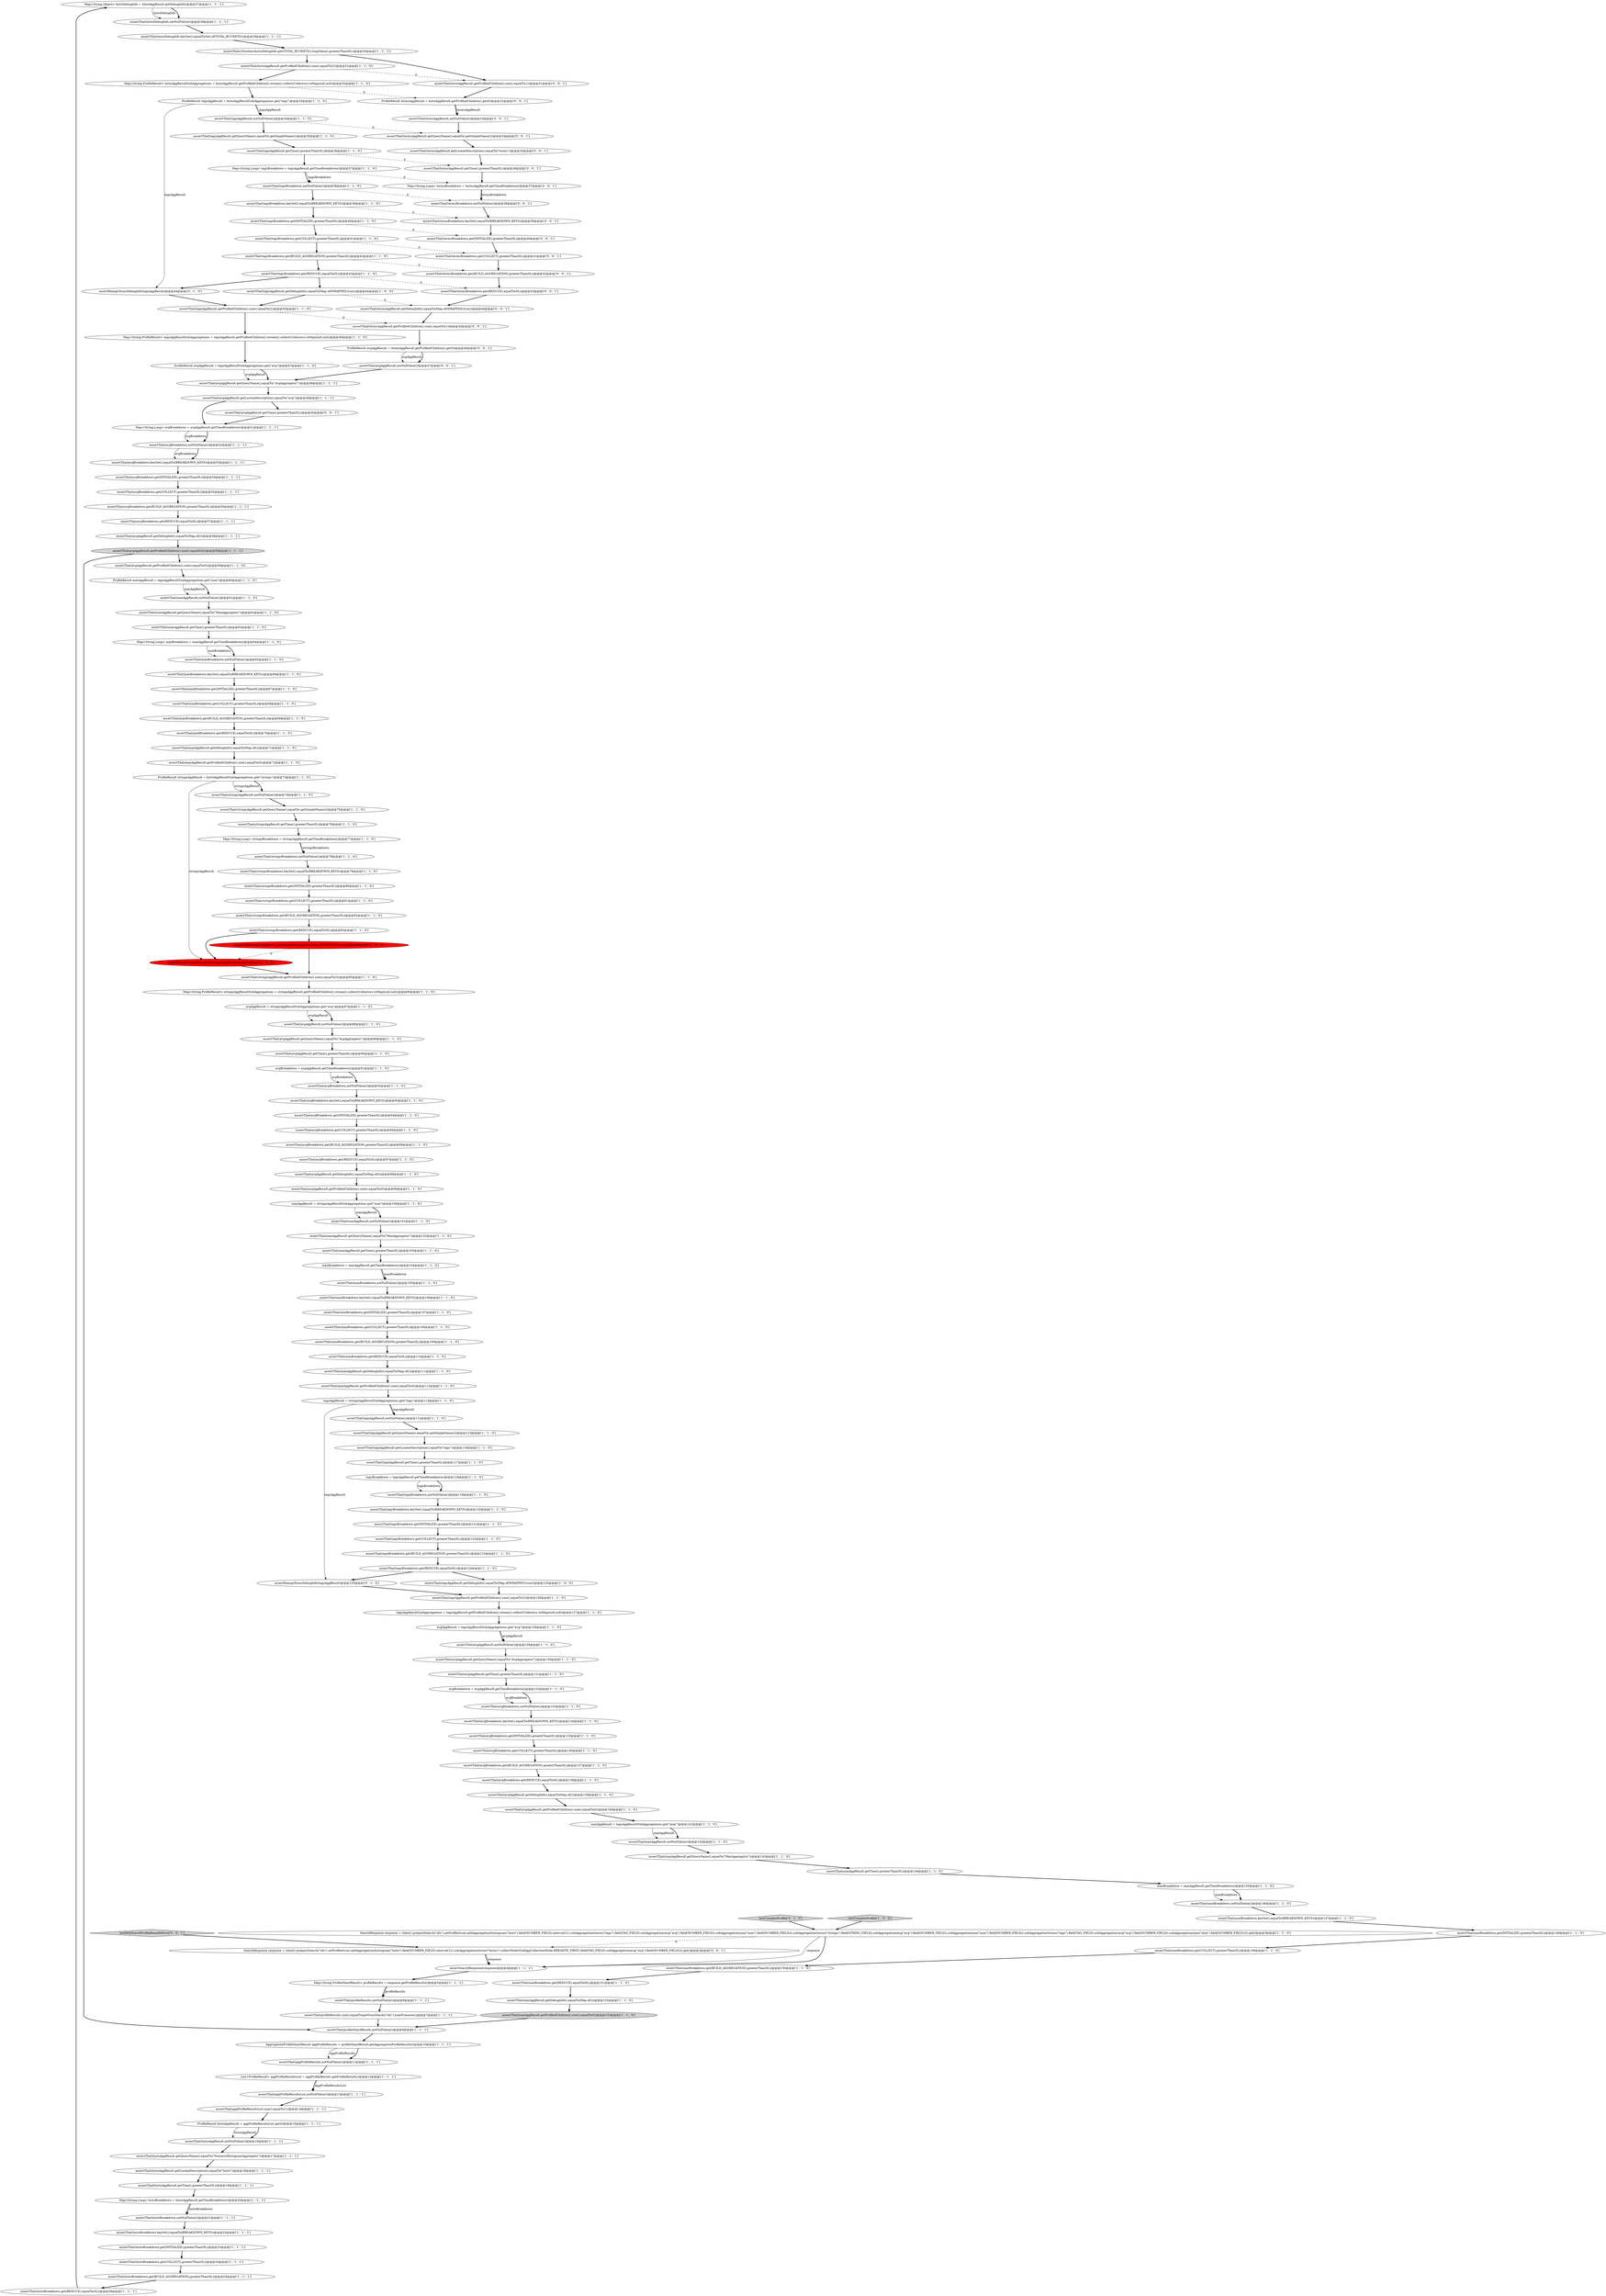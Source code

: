 digraph {
126 [style = filled, label = "Map<String,Object> histoDebugInfo = histoAggResult.getDebugInfo()@@@27@@@['1', '1', '1']", fillcolor = white, shape = ellipse image = "AAA0AAABBB1BBB"];
2 [style = filled, label = "assertThat(histoDebugInfo,notNullValue())@@@28@@@['1', '1', '1']", fillcolor = white, shape = ellipse image = "AAA0AAABBB1BBB"];
68 [style = filled, label = "assertThat(tagsBreakdown.get(BUILD_AGGREGATION),greaterThan(0L))@@@42@@@['1', '1', '0']", fillcolor = white, shape = ellipse image = "AAA0AAABBB1BBB"];
108 [style = filled, label = "assertThat(avgBreakdown,notNullValue())@@@92@@@['1', '1', '0']", fillcolor = white, shape = ellipse image = "AAA0AAABBB1BBB"];
70 [style = filled, label = "assertThat(avgBreakdown.get(BUILD_AGGREGATION),greaterThan(0L))@@@56@@@['1', '1', '1']", fillcolor = white, shape = ellipse image = "AAA0AAABBB1BBB"];
155 [style = filled, label = "assertThat(termsAggResult.getTime(),greaterThan(0L))@@@36@@@['0', '0', '1']", fillcolor = white, shape = ellipse image = "AAA0AAABBB3BBB"];
165 [style = filled, label = "ProfileResult termsAggResult = histoAggResult.getProfiledChildren().get(0)@@@32@@@['0', '0', '1']", fillcolor = white, shape = ellipse image = "AAA0AAABBB3BBB"];
123 [style = filled, label = "assertThat(stringsBreakdown.get(REDUCE),equalTo(0L))@@@83@@@['1', '1', '0']", fillcolor = white, shape = ellipse image = "AAA0AAABBB1BBB"];
8 [style = filled, label = "maxAggResult = stringsAggResultSubAggregations.get(\"max\")@@@100@@@['1', '1', '0']", fillcolor = white, shape = ellipse image = "AAA0AAABBB1BBB"];
45 [style = filled, label = "assertThat(histoAggResult,notNullValue())@@@16@@@['1', '1', '1']", fillcolor = white, shape = ellipse image = "AAA0AAABBB1BBB"];
80 [style = filled, label = "assertThat(avgBreakdown.keySet(),equalTo(BREAKDOWN_KEYS))@@@93@@@['1', '1', '0']", fillcolor = white, shape = ellipse image = "AAA0AAABBB1BBB"];
169 [style = filled, label = "assertThat(termsAggResult.getProfiledChildren().size(),equalTo(1))@@@45@@@['0', '0', '1']", fillcolor = white, shape = ellipse image = "AAA0AAABBB3BBB"];
73 [style = filled, label = "assertThat(histoAggResult.getQueryName(),equalTo(\"NumericHistogramAggregator\"))@@@17@@@['1', '1', '1']", fillcolor = white, shape = ellipse image = "AAA0AAABBB1BBB"];
93 [style = filled, label = "assertThat(aggProfileResultsList,notNullValue())@@@13@@@['1', '1', '1']", fillcolor = white, shape = ellipse image = "AAA0AAABBB1BBB"];
132 [style = filled, label = "assertThat(maxBreakdown.get(COLLECT),greaterThan(0L))@@@68@@@['1', '1', '0']", fillcolor = white, shape = ellipse image = "AAA0AAABBB1BBB"];
38 [style = filled, label = "Map<String,ProfileShardResult> profileResults = response.getProfileResults()@@@5@@@['1', '1', '1']", fillcolor = white, shape = ellipse image = "AAA0AAABBB1BBB"];
129 [style = filled, label = "SearchResponse response = client().prepareSearch(\"idx\").setProfile(true).addAggregation(histogram(\"histo\").field(NUMBER_FIELD).interval(1L).subAggregation(terms(\"tags\").field(TAG_FIELD).subAggregation(avg(\"avg\").field(NUMBER_FIELD)).subAggregation(max(\"max\").field(NUMBER_FIELD))).subAggregation(terms(\"strings\").field(STRING_FIELD).subAggregation(avg(\"avg\").field(NUMBER_FIELD)).subAggregation(max(\"max\").field(NUMBER_FIELD)).subAggregation(terms(\"tags\").field(TAG_FIELD).subAggregation(avg(\"avg\").field(NUMBER_FIELD)).subAggregation(max(\"max\").field(NUMBER_FIELD))))).get()@@@3@@@['1', '1', '0']", fillcolor = white, shape = ellipse image = "AAA0AAABBB1BBB"];
15 [style = filled, label = "assertThat(tagsBreakdown.get(INITIALIZE),greaterThan(0L))@@@121@@@['1', '1', '0']", fillcolor = white, shape = ellipse image = "AAA0AAABBB1BBB"];
76 [style = filled, label = "assertThat(avgBreakdown,notNullValue())@@@52@@@['1', '1', '1']", fillcolor = white, shape = ellipse image = "AAA0AAABBB1BBB"];
148 [style = filled, label = "assertThat(avgAggResult.getDebugInfo(),equalTo(Map.of()))@@@58@@@['1', '1', '1']", fillcolor = white, shape = ellipse image = "AAA0AAABBB1BBB"];
49 [style = filled, label = "assertThat(tagsAggResult.getQueryName(),equalTo(.getSimpleName()))@@@115@@@['1', '1', '0']", fillcolor = white, shape = ellipse image = "AAA0AAABBB1BBB"];
161 [style = filled, label = "assertThat(termsBreakdown.keySet(),equalTo(BREAKDOWN_KEYS))@@@39@@@['0', '0', '1']", fillcolor = white, shape = ellipse image = "AAA0AAABBB3BBB"];
88 [style = filled, label = "assertThat(tagsAggResult.getTime(),greaterThan(0L))@@@36@@@['1', '1', '0']", fillcolor = white, shape = ellipse image = "AAA0AAABBB1BBB"];
72 [style = filled, label = "assertThat(profileShardResult,notNullValue())@@@9@@@['1', '1', '1']", fillcolor = white, shape = ellipse image = "AAA0AAABBB1BBB"];
97 [style = filled, label = "avgBreakdown = avgAggResult.getTimeBreakdown()@@@91@@@['1', '1', '0']", fillcolor = white, shape = ellipse image = "AAA0AAABBB1BBB"];
55 [style = filled, label = "assertThat(maxBreakdown.keySet(),equalTo(BREAKDOWN_KEYS))@@@66@@@['1', '1', '0']", fillcolor = white, shape = ellipse image = "AAA0AAABBB1BBB"];
81 [style = filled, label = "assertThat(avgAggResult.getQueryName(),equalTo(\"AvgAggregator\"))@@@130@@@['1', '1', '0']", fillcolor = white, shape = ellipse image = "AAA0AAABBB1BBB"];
98 [style = filled, label = "maxBreakdown = maxAggResult.getTimeBreakdown()@@@104@@@['1', '1', '0']", fillcolor = white, shape = ellipse image = "AAA0AAABBB1BBB"];
9 [style = filled, label = "assertThat(maxAggResult.getDebugInfo(),equalTo(Map.of()))@@@152@@@['1', '1', '0']", fillcolor = white, shape = ellipse image = "AAA0AAABBB1BBB"];
109 [style = filled, label = "assertThat(tagsBreakdown.get(REDUCE),equalTo(0L))@@@124@@@['1', '1', '0']", fillcolor = white, shape = ellipse image = "AAA0AAABBB1BBB"];
21 [style = filled, label = "assertThat(avgAggResult.getTime(),greaterThan(0L))@@@131@@@['1', '1', '0']", fillcolor = white, shape = ellipse image = "AAA0AAABBB1BBB"];
131 [style = filled, label = "assertThat(tagsBreakdown,notNullValue())@@@119@@@['1', '1', '0']", fillcolor = white, shape = ellipse image = "AAA0AAABBB1BBB"];
134 [style = filled, label = "tagsAggResultSubAggregations = tagsAggResult.getProfiledChildren().stream().collect(Collectors.toMap(null,null))@@@127@@@['1', '1', '0']", fillcolor = white, shape = ellipse image = "AAA0AAABBB1BBB"];
52 [style = filled, label = "assertThat(maxAggResult.getTime(),greaterThan(0L))@@@63@@@['1', '1', '0']", fillcolor = white, shape = ellipse image = "AAA0AAABBB1BBB"];
135 [style = filled, label = "assertThat(avgAggResult.getDebugInfo(),equalTo(Map.of()))@@@139@@@['1', '1', '0']", fillcolor = white, shape = ellipse image = "AAA0AAABBB1BBB"];
20 [style = filled, label = "Map<String,ProfileResult> stringsAggResultSubAggregations = stringsAggResult.getProfiledChildren().stream().collect(Collectors.toMap(null,null))@@@86@@@['1', '1', '0']", fillcolor = white, shape = ellipse image = "AAA0AAABBB1BBB"];
4 [style = filled, label = "assertThat(histoAggResult.getProfiledChildren().size(),equalTo(2))@@@31@@@['1', '1', '0']", fillcolor = white, shape = ellipse image = "AAA0AAABBB1BBB"];
113 [style = filled, label = "assertThat(avgBreakdown.get(INITIALIZE),greaterThan(0L))@@@135@@@['1', '1', '0']", fillcolor = white, shape = ellipse image = "AAA0AAABBB1BBB"];
63 [style = filled, label = "assertThat(histoDebugInfo.keySet(),equalTo(Set.of(TOTAL_BUCKETS)))@@@29@@@['1', '1', '1']", fillcolor = white, shape = ellipse image = "AAA0AAABBB1BBB"];
103 [style = filled, label = "assertThat(tagsAggResult,notNullValue())@@@34@@@['1', '1', '0']", fillcolor = white, shape = ellipse image = "AAA0AAABBB1BBB"];
111 [style = filled, label = "assertThat(histoBreakdown.get(REDUCE),equalTo(0L))@@@26@@@['1', '1', '1']", fillcolor = white, shape = ellipse image = "AAA0AAABBB1BBB"];
10 [style = filled, label = "assertThat(histoAggResult.getLuceneDescription(),equalTo(\"histo\"))@@@18@@@['1', '1', '1']", fillcolor = white, shape = ellipse image = "AAA0AAABBB1BBB"];
86 [style = filled, label = "assertThat(maxBreakdown.get(INITIALIZE),greaterThan(0L))@@@67@@@['1', '1', '0']", fillcolor = white, shape = ellipse image = "AAA0AAABBB1BBB"];
164 [style = filled, label = "assertThat(termsAggResult.getQueryName(),equalTo(.getSimpleName()))@@@34@@@['0', '0', '1']", fillcolor = white, shape = ellipse image = "AAA0AAABBB3BBB"];
24 [style = filled, label = "avgBreakdown = avgAggResult.getTimeBreakdown()@@@132@@@['1', '1', '0']", fillcolor = white, shape = ellipse image = "AAA0AAABBB1BBB"];
44 [style = filled, label = "assertThat(tagsAggResult.getQueryName(),equalTo(.getSimpleName()))@@@35@@@['1', '1', '0']", fillcolor = white, shape = ellipse image = "AAA0AAABBB1BBB"];
125 [style = filled, label = "Map<String,Long> avgBreakdown = avgAggResult.getTimeBreakdown()@@@51@@@['1', '1', '1']", fillcolor = white, shape = ellipse image = "AAA0AAABBB1BBB"];
36 [style = filled, label = "assertThat(profileResults,notNullValue())@@@6@@@['1', '1', '1']", fillcolor = white, shape = ellipse image = "AAA0AAABBB1BBB"];
41 [style = filled, label = "assertThat(maxAggResult,notNullValue())@@@101@@@['1', '1', '0']", fillcolor = white, shape = ellipse image = "AAA0AAABBB1BBB"];
130 [style = filled, label = "tagsAggResult = stringsAggResultSubAggregations.get(\"tags\")@@@113@@@['1', '1', '0']", fillcolor = white, shape = ellipse image = "AAA0AAABBB1BBB"];
34 [style = filled, label = "assertThat(avgBreakdown.get(COLLECT),greaterThan(0L))@@@136@@@['1', '1', '0']", fillcolor = white, shape = ellipse image = "AAA0AAABBB1BBB"];
17 [style = filled, label = "assertThat(maxBreakdown,notNullValue())@@@65@@@['1', '1', '0']", fillcolor = white, shape = ellipse image = "AAA0AAABBB1BBB"];
28 [style = filled, label = "assertThat(tagsBreakdown.keySet(),equalTo(BREAKDOWN_KEYS))@@@120@@@['1', '1', '0']", fillcolor = white, shape = ellipse image = "AAA0AAABBB1BBB"];
0 [style = filled, label = "assertThat(histoBreakdown.keySet(),equalTo(BREAKDOWN_KEYS))@@@22@@@['1', '1', '1']", fillcolor = white, shape = ellipse image = "AAA0AAABBB1BBB"];
30 [style = filled, label = "assertThat(avgBreakdown,notNullValue())@@@133@@@['1', '1', '0']", fillcolor = white, shape = ellipse image = "AAA0AAABBB1BBB"];
50 [style = filled, label = "assertThat(avgAggResult,notNullValue())@@@129@@@['1', '1', '0']", fillcolor = white, shape = ellipse image = "AAA0AAABBB1BBB"];
170 [style = filled, label = "Map<String,Long> termsBreakdown = termsAggResult.getTimeBreakdown()@@@37@@@['0', '0', '1']", fillcolor = white, shape = ellipse image = "AAA0AAABBB3BBB"];
94 [style = filled, label = "Map<String,Long> tagsBreakdown = tagsAggResult.getTimeBreakdown()@@@37@@@['1', '1', '0']", fillcolor = white, shape = ellipse image = "AAA0AAABBB1BBB"];
101 [style = filled, label = "ProfileResult histoAggResult = aggProfileResultsList.get(0)@@@15@@@['1', '1', '1']", fillcolor = white, shape = ellipse image = "AAA0AAABBB1BBB"];
3 [style = filled, label = "assertThat(avgBreakdown.get(INITIALIZE),greaterThan(0L))@@@54@@@['1', '1', '1']", fillcolor = white, shape = ellipse image = "AAA0AAABBB1BBB"];
140 [style = filled, label = "assertThat(avgBreakdown.get(REDUCE),equalTo(0L))@@@138@@@['1', '1', '0']", fillcolor = white, shape = ellipse image = "AAA0AAABBB1BBB"];
145 [style = filled, label = "assertThat(maxAggResult.getQueryName(),equalTo(\"MaxAggregator\"))@@@143@@@['1', '1', '0']", fillcolor = white, shape = ellipse image = "AAA0AAABBB1BBB"];
118 [style = filled, label = "assertThat(maxAggResult.getProfiledChildren().size(),equalTo(0))@@@72@@@['1', '1', '0']", fillcolor = white, shape = ellipse image = "AAA0AAABBB1BBB"];
84 [style = filled, label = "assertThat(avgBreakdown.get(COLLECT),greaterThan(0L))@@@95@@@['1', '1', '0']", fillcolor = white, shape = ellipse image = "AAA0AAABBB1BBB"];
60 [style = filled, label = "assertThat(maxBreakdown.get(INITIALIZE),greaterThan(0L))@@@107@@@['1', '1', '0']", fillcolor = white, shape = ellipse image = "AAA0AAABBB1BBB"];
143 [style = filled, label = "tagsBreakdown = tagsAggResult.getTimeBreakdown()@@@118@@@['1', '1', '0']", fillcolor = white, shape = ellipse image = "AAA0AAABBB1BBB"];
139 [style = filled, label = "assertThat(tagsBreakdown.get(COLLECT),greaterThan(0L))@@@122@@@['1', '1', '0']", fillcolor = white, shape = ellipse image = "AAA0AAABBB1BBB"];
35 [style = filled, label = "assertThat(maxAggResult.getTime(),greaterThan(0L))@@@103@@@['1', '1', '0']", fillcolor = white, shape = ellipse image = "AAA0AAABBB1BBB"];
124 [style = filled, label = "maxBreakdown = maxAggResult.getTimeBreakdown()@@@145@@@['1', '1', '0']", fillcolor = white, shape = ellipse image = "AAA0AAABBB1BBB"];
48 [style = filled, label = "assertThat(maxBreakdown.get(BUILD_AGGREGATION),greaterThan(0L))@@@69@@@['1', '1', '0']", fillcolor = white, shape = ellipse image = "AAA0AAABBB1BBB"];
66 [style = filled, label = "assertThat(tagsAggResult.getLuceneDescription(),equalTo(\"tags\"))@@@116@@@['1', '1', '0']", fillcolor = white, shape = ellipse image = "AAA0AAABBB1BBB"];
90 [style = filled, label = "assertThat(tagsAggResult.getProfiledChildren().size(),equalTo(2))@@@126@@@['1', '1', '0']", fillcolor = white, shape = ellipse image = "AAA0AAABBB1BBB"];
65 [style = filled, label = "assertThat(maxBreakdown.keySet(),equalTo(BREAKDOWN_KEYS))@@@106@@@['1', '1', '0']", fillcolor = white, shape = ellipse image = "AAA0AAABBB1BBB"];
116 [style = filled, label = "assertThat(avgAggResult.getTime(),greaterThan(0L))@@@90@@@['1', '1', '0']", fillcolor = white, shape = ellipse image = "AAA0AAABBB1BBB"];
158 [style = filled, label = "assertThat(termsBreakdown.get(BUILD_AGGREGATION),greaterThan(0L))@@@42@@@['0', '0', '1']", fillcolor = white, shape = ellipse image = "AAA0AAABBB3BBB"];
83 [style = filled, label = "AggregationProfileShardResult aggProfileResults = profileShardResult.getAggregationProfileResults()@@@10@@@['1', '1', '1']", fillcolor = white, shape = ellipse image = "AAA0AAABBB1BBB"];
154 [style = filled, label = "assertRemapTermsDebugInfo(tagsAggResult)@@@44@@@['0', '1', '0']", fillcolor = white, shape = ellipse image = "AAA0AAABBB2BBB"];
171 [style = filled, label = "assertThat(histoAggResult.getProfiledChildren().size(),equalTo(1))@@@31@@@['0', '0', '1']", fillcolor = white, shape = ellipse image = "AAA0AAABBB3BBB"];
141 [style = filled, label = "assertThat(histoBreakdown,notNullValue())@@@21@@@['1', '1', '1']", fillcolor = white, shape = ellipse image = "AAA0AAABBB1BBB"];
19 [style = filled, label = "assertThat(avgAggResult.getQueryName(),equalTo(\"AvgAggregator\"))@@@89@@@['1', '1', '0']", fillcolor = white, shape = ellipse image = "AAA0AAABBB1BBB"];
159 [style = filled, label = "assertThat(avgAggResult,notNullValue())@@@47@@@['0', '0', '1']", fillcolor = white, shape = ellipse image = "AAA0AAABBB3BBB"];
26 [style = filled, label = "assertThat(maxAggResult,notNullValue())@@@61@@@['1', '1', '0']", fillcolor = white, shape = ellipse image = "AAA0AAABBB1BBB"];
127 [style = filled, label = "assertThat(avgBreakdown.get(BUILD_AGGREGATION),greaterThan(0L))@@@96@@@['1', '1', '0']", fillcolor = white, shape = ellipse image = "AAA0AAABBB1BBB"];
75 [style = filled, label = "assertThat(avgAggResult.getLuceneDescription(),equalTo(\"avg\"))@@@49@@@['1', '1', '1']", fillcolor = white, shape = ellipse image = "AAA0AAABBB1BBB"];
144 [style = filled, label = "Map<String,Long> maxBreakdown = maxAggResult.getTimeBreakdown()@@@64@@@['1', '1', '0']", fillcolor = white, shape = ellipse image = "AAA0AAABBB1BBB"];
100 [style = filled, label = "assertThat(avgAggResult.getProfiledChildren().size(),equalTo(0))@@@59@@@['1', '1', '0']", fillcolor = white, shape = ellipse image = "AAA0AAABBB1BBB"];
163 [style = filled, label = "assertThat(termsBreakdown.get(REDUCE),equalTo(0L))@@@43@@@['0', '0', '1']", fillcolor = white, shape = ellipse image = "AAA0AAABBB3BBB"];
42 [style = filled, label = "assertThat(tagsBreakdown.get(BUILD_AGGREGATION),greaterThan(0L))@@@123@@@['1', '1', '0']", fillcolor = white, shape = ellipse image = "AAA0AAABBB1BBB"];
54 [style = filled, label = "assertThat(maxAggResult.getTime(),greaterThan(0L))@@@144@@@['1', '1', '0']", fillcolor = white, shape = ellipse image = "AAA0AAABBB1BBB"];
82 [style = filled, label = "avgAggResult = tagsAggResultSubAggregations.get(\"avg\")@@@128@@@['1', '1', '0']", fillcolor = white, shape = ellipse image = "AAA0AAABBB1BBB"];
92 [style = filled, label = "assertThat(stringsAggResult,notNullValue())@@@74@@@['1', '1', '0']", fillcolor = white, shape = ellipse image = "AAA0AAABBB1BBB"];
27 [style = filled, label = "assertThat(stringsAggResult.getQueryName(),equalTo(.getSimpleName()))@@@75@@@['1', '1', '0']", fillcolor = white, shape = ellipse image = "AAA0AAABBB1BBB"];
151 [style = filled, label = "assertRemapTermsDebugInfo(stringsAggResult)@@@84@@@['0', '1', '0']", fillcolor = red, shape = ellipse image = "AAA1AAABBB2BBB"];
149 [style = filled, label = "assertThat(stringsAggResult.getDebugInfo(),equalTo(Map.of(WRAPPED,true)))@@@84@@@['1', '0', '0']", fillcolor = red, shape = ellipse image = "AAA1AAABBB1BBB"];
137 [style = filled, label = "assertThat(tagsAggResult,notNullValue())@@@114@@@['1', '1', '0']", fillcolor = white, shape = ellipse image = "AAA0AAABBB1BBB"];
13 [style = filled, label = "assertThat(maxAggResult.getDebugInfo(),equalTo(Map.of()))@@@71@@@['1', '1', '0']", fillcolor = white, shape = ellipse image = "AAA0AAABBB1BBB"];
33 [style = filled, label = "assertThat(stringsAggResult.getTime(),greaterThan(0L))@@@76@@@['1', '1', '0']", fillcolor = white, shape = ellipse image = "AAA0AAABBB1BBB"];
57 [style = filled, label = "assertThat(avgBreakdown.get(REDUCE),equalTo(0L))@@@57@@@['1', '1', '1']", fillcolor = white, shape = ellipse image = "AAA0AAABBB1BBB"];
29 [style = filled, label = "Map<String,Long> stringsBreakdown = stringsAggResult.getTimeBreakdown()@@@77@@@['1', '1', '0']", fillcolor = white, shape = ellipse image = "AAA0AAABBB1BBB"];
46 [style = filled, label = "List<ProfileResult> aggProfileResultsList = aggProfileResults.getProfileResults()@@@12@@@['1', '1', '1']", fillcolor = white, shape = ellipse image = "AAA0AAABBB1BBB"];
167 [style = filled, label = "testMultiLevelProfileBreadthFirst['0', '0', '1']", fillcolor = lightgray, shape = diamond image = "AAA0AAABBB3BBB"];
147 [style = filled, label = "assertThat(avgBreakdown.keySet(),equalTo(BREAKDOWN_KEYS))@@@134@@@['1', '1', '0']", fillcolor = white, shape = ellipse image = "AAA0AAABBB1BBB"];
85 [style = filled, label = "assertThat(histoBreakdown.get(BUILD_AGGREGATION),greaterThan(0L))@@@25@@@['1', '1', '1']", fillcolor = white, shape = ellipse image = "AAA0AAABBB1BBB"];
37 [style = filled, label = "assertThat(maxAggResult,notNullValue())@@@142@@@['1', '1', '0']", fillcolor = white, shape = ellipse image = "AAA0AAABBB1BBB"];
106 [style = filled, label = "ProfileResult tagsAggResult = histoAggResultSubAggregations.get(\"tags\")@@@33@@@['1', '1', '0']", fillcolor = white, shape = ellipse image = "AAA0AAABBB1BBB"];
128 [style = filled, label = "assertThat(maxAggResult.getDebugInfo(),equalTo(Map.of()))@@@111@@@['1', '1', '0']", fillcolor = white, shape = ellipse image = "AAA0AAABBB1BBB"];
156 [style = filled, label = "assertThat(termsBreakdown.get(INITIALIZE),greaterThan(0L))@@@40@@@['0', '0', '1']", fillcolor = white, shape = ellipse image = "AAA0AAABBB3BBB"];
1 [style = filled, label = "assertThat(avgAggResult.getProfiledChildren().size(),equalTo(0))@@@140@@@['1', '1', '0']", fillcolor = white, shape = ellipse image = "AAA0AAABBB1BBB"];
18 [style = filled, label = "assertThat(tagsBreakdown.get(COLLECT),greaterThan(0L))@@@41@@@['1', '1', '0']", fillcolor = white, shape = ellipse image = "AAA0AAABBB1BBB"];
43 [style = filled, label = "assertThat(avgBreakdown.get(REDUCE),equalTo(0L))@@@97@@@['1', '1', '0']", fillcolor = white, shape = ellipse image = "AAA0AAABBB1BBB"];
153 [style = filled, label = "testComplexProfile['0', '1', '0']", fillcolor = lightgray, shape = diamond image = "AAA0AAABBB2BBB"];
62 [style = filled, label = "assertThat(maxBreakdown,notNullValue())@@@105@@@['1', '1', '0']", fillcolor = white, shape = ellipse image = "AAA0AAABBB1BBB"];
146 [style = filled, label = "assertThat(stringsBreakdown.keySet(),equalTo(BREAKDOWN_KEYS))@@@79@@@['1', '1', '0']", fillcolor = white, shape = ellipse image = "AAA0AAABBB1BBB"];
77 [style = filled, label = "assertThat(stringsBreakdown.get(COLLECT),greaterThan(0L))@@@81@@@['1', '1', '0']", fillcolor = white, shape = ellipse image = "AAA0AAABBB1BBB"];
67 [style = filled, label = "assertThat(avgAggResult.getProfiledChildren().size(),equalTo(0))@@@59@@@['1', '1', '1']", fillcolor = lightgray, shape = ellipse image = "AAA0AAABBB1BBB"];
112 [style = filled, label = "assertThat(maxBreakdown.get(REDUCE),equalTo(0L))@@@70@@@['1', '1', '0']", fillcolor = white, shape = ellipse image = "AAA0AAABBB1BBB"];
160 [style = filled, label = "assertThat(termsBreakdown,notNullValue())@@@38@@@['0', '0', '1']", fillcolor = white, shape = ellipse image = "AAA0AAABBB3BBB"];
51 [style = filled, label = "ProfileResult avgAggResult = tagsAggResultSubAggregations.get(\"avg\")@@@47@@@['1', '1', '0']", fillcolor = white, shape = ellipse image = "AAA0AAABBB1BBB"];
53 [style = filled, label = "assertThat(maxBreakdown.get(COLLECT),greaterThan(0L))@@@108@@@['1', '1', '0']", fillcolor = white, shape = ellipse image = "AAA0AAABBB1BBB"];
107 [style = filled, label = "Map<String,ProfileResult> histoAggResultSubAggregations = histoAggResult.getProfiledChildren().stream().collect(Collectors.toMap(null,null))@@@32@@@['1', '1', '0']", fillcolor = white, shape = ellipse image = "AAA0AAABBB1BBB"];
32 [style = filled, label = "assertThat(maxAggResult.getProfiledChildren().size(),equalTo(0))@@@112@@@['1', '1', '0']", fillcolor = white, shape = ellipse image = "AAA0AAABBB1BBB"];
61 [style = filled, label = "testComplexProfile['1', '0', '0']", fillcolor = lightgray, shape = diamond image = "AAA0AAABBB1BBB"];
119 [style = filled, label = "assertThat(maxBreakdown,notNullValue())@@@146@@@['1', '1', '0']", fillcolor = white, shape = ellipse image = "AAA0AAABBB1BBB"];
157 [style = filled, label = "assertThat(termsBreakdown.get(COLLECT),greaterThan(0L))@@@41@@@['0', '0', '1']", fillcolor = white, shape = ellipse image = "AAA0AAABBB3BBB"];
64 [style = filled, label = "assertThat(tagsBreakdown.get(INITIALIZE),greaterThan(0L))@@@40@@@['1', '1', '0']", fillcolor = white, shape = ellipse image = "AAA0AAABBB1BBB"];
133 [style = filled, label = "assertThat(maxBreakdown.get(BUILD_AGGREGATION),greaterThan(0L))@@@150@@@['1', '1', '0']", fillcolor = white, shape = ellipse image = "AAA0AAABBB1BBB"];
172 [style = filled, label = "assertThat(avgAggResult.getTime(),greaterThan(0L))@@@50@@@['0', '0', '1']", fillcolor = white, shape = ellipse image = "AAA0AAABBB3BBB"];
7 [style = filled, label = "assertThat(avgBreakdown.get(INITIALIZE),greaterThan(0L))@@@94@@@['1', '1', '0']", fillcolor = white, shape = ellipse image = "AAA0AAABBB1BBB"];
102 [style = filled, label = "Map<String,ProfileResult> tagsAggResultSubAggregations = tagsAggResult.getProfiledChildren().stream().collect(Collectors.toMap(null,null))@@@46@@@['1', '1', '0']", fillcolor = white, shape = ellipse image = "AAA0AAABBB1BBB"];
120 [style = filled, label = "assertThat(((Number)histoDebugInfo.get(TOTAL_BUCKETS)).longValue(),greaterThan(0L))@@@30@@@['1', '1', '1']", fillcolor = white, shape = ellipse image = "AAA0AAABBB1BBB"];
174 [style = filled, label = "ProfileResult avgAggResult = termsAggResult.getProfiledChildren().get(0)@@@46@@@['0', '0', '1']", fillcolor = white, shape = ellipse image = "AAA0AAABBB3BBB"];
31 [style = filled, label = "assertThat(tagsBreakdown.keySet(),equalTo(BREAKDOWN_KEYS))@@@39@@@['1', '1', '0']", fillcolor = white, shape = ellipse image = "AAA0AAABBB1BBB"];
95 [style = filled, label = "maxAggResult = tagsAggResultSubAggregations.get(\"max\")@@@141@@@['1', '1', '0']", fillcolor = white, shape = ellipse image = "AAA0AAABBB1BBB"];
138 [style = filled, label = "assertThat(maxAggResult.getProfiledChildren().size(),equalTo(0))@@@153@@@['1', '1', '0']", fillcolor = lightgray, shape = ellipse image = "AAA0AAABBB1BBB"];
91 [style = filled, label = "assertThat(tagsBreakdown,notNullValue())@@@38@@@['1', '1', '0']", fillcolor = white, shape = ellipse image = "AAA0AAABBB1BBB"];
99 [style = filled, label = "assertThat(tagsAggResult.getTime(),greaterThan(0L))@@@117@@@['1', '1', '0']", fillcolor = white, shape = ellipse image = "AAA0AAABBB1BBB"];
105 [style = filled, label = "assertThat(profileResults.size(),equalTo(getNumShards(\"idx\").numPrimaries))@@@7@@@['1', '1', '1']", fillcolor = white, shape = ellipse image = "AAA0AAABBB1BBB"];
16 [style = filled, label = "assertThat(stringsBreakdown.get(INITIALIZE),greaterThan(0L))@@@80@@@['1', '1', '0']", fillcolor = white, shape = ellipse image = "AAA0AAABBB1BBB"];
115 [style = filled, label = "Map<String,Long> histoBreakdown = histoAggResult.getTimeBreakdown()@@@20@@@['1', '1', '1']", fillcolor = white, shape = ellipse image = "AAA0AAABBB1BBB"];
12 [style = filled, label = "assertThat(histoAggResult.getTime(),greaterThan(0L))@@@19@@@['1', '1', '1']", fillcolor = white, shape = ellipse image = "AAA0AAABBB1BBB"];
59 [style = filled, label = "assertThat(avgAggResult.getDebugInfo(),equalTo(Map.of()))@@@98@@@['1', '1', '0']", fillcolor = white, shape = ellipse image = "AAA0AAABBB1BBB"];
89 [style = filled, label = "assertThat(maxBreakdown.get(INITIALIZE),greaterThan(0L))@@@148@@@['1', '1', '0']", fillcolor = white, shape = ellipse image = "AAA0AAABBB1BBB"];
56 [style = filled, label = "assertThat(stringsBreakdown.get(BUILD_AGGREGATION),greaterThan(0L))@@@82@@@['1', '1', '0']", fillcolor = white, shape = ellipse image = "AAA0AAABBB1BBB"];
110 [style = filled, label = "assertThat(aggProfileResultsList.size(),equalTo(1))@@@14@@@['1', '1', '1']", fillcolor = white, shape = ellipse image = "AAA0AAABBB1BBB"];
25 [style = filled, label = "assertThat(stringsBreakdown,notNullValue())@@@78@@@['1', '1', '0']", fillcolor = white, shape = ellipse image = "AAA0AAABBB1BBB"];
71 [style = filled, label = "assertThat(maxBreakdown.get(REDUCE),equalTo(0L))@@@110@@@['1', '1', '0']", fillcolor = white, shape = ellipse image = "AAA0AAABBB1BBB"];
78 [style = filled, label = "assertThat(stringsAggResult.getProfiledChildren().size(),equalTo(3))@@@85@@@['1', '1', '0']", fillcolor = white, shape = ellipse image = "AAA0AAABBB1BBB"];
121 [style = filled, label = "assertThat(maxBreakdown.keySet(),equalTo(BREAKDOWN_KEYS))@@@147@@@['1', '1', '0']", fillcolor = white, shape = ellipse image = "AAA0AAABBB1BBB"];
114 [style = filled, label = "assertThat(tagsAggResult.getProfiledChildren().size(),equalTo(2))@@@45@@@['1', '1', '0']", fillcolor = white, shape = ellipse image = "AAA0AAABBB1BBB"];
79 [style = filled, label = "assertSearchResponse(response)@@@4@@@['1', '1', '1']", fillcolor = white, shape = ellipse image = "AAA0AAABBB1BBB"];
173 [style = filled, label = "assertThat(termsAggResult,notNullValue())@@@33@@@['0', '0', '1']", fillcolor = white, shape = ellipse image = "AAA0AAABBB3BBB"];
168 [style = filled, label = "assertThat(termsAggResult.getLuceneDescription(),equalTo(\"terms\"))@@@35@@@['0', '0', '1']", fillcolor = white, shape = ellipse image = "AAA0AAABBB3BBB"];
22 [style = filled, label = "assertThat(avgBreakdown.get(COLLECT),greaterThan(0L))@@@55@@@['1', '1', '1']", fillcolor = white, shape = ellipse image = "AAA0AAABBB1BBB"];
5 [style = filled, label = "assertThat(maxBreakdown.get(COLLECT),greaterThan(0L))@@@149@@@['1', '1', '0']", fillcolor = white, shape = ellipse image = "AAA0AAABBB1BBB"];
136 [style = filled, label = "assertThat(tagsAggResult.getDebugInfo(),equalTo(Map.of(WRAPPED,true)))@@@44@@@['1', '0', '0']", fillcolor = white, shape = ellipse image = "AAA0AAABBB1BBB"];
11 [style = filled, label = "assertThat(maxBreakdown.get(BUILD_AGGREGATION),greaterThan(0L))@@@109@@@['1', '1', '0']", fillcolor = white, shape = ellipse image = "AAA0AAABBB1BBB"];
47 [style = filled, label = "assertThat(histoBreakdown.get(COLLECT),greaterThan(0L))@@@24@@@['1', '1', '1']", fillcolor = white, shape = ellipse image = "AAA0AAABBB1BBB"];
152 [style = filled, label = "assertRemapTermsDebugInfo(tagsAggResult)@@@125@@@['0', '1', '0']", fillcolor = white, shape = ellipse image = "AAA0AAABBB2BBB"];
6 [style = filled, label = "assertThat(aggProfileResults,notNullValue())@@@11@@@['1', '1', '1']", fillcolor = white, shape = ellipse image = "AAA0AAABBB1BBB"];
87 [style = filled, label = "assertThat(avgBreakdown.get(BUILD_AGGREGATION),greaterThan(0L))@@@137@@@['1', '1', '0']", fillcolor = white, shape = ellipse image = "AAA0AAABBB1BBB"];
117 [style = filled, label = "ProfileResult stringsAggResult = histoAggResultSubAggregations.get(\"strings\")@@@73@@@['1', '1', '0']", fillcolor = white, shape = ellipse image = "AAA0AAABBB1BBB"];
150 [style = filled, label = "assertThat(avgBreakdown.keySet(),equalTo(BREAKDOWN_KEYS))@@@53@@@['1', '1', '1']", fillcolor = white, shape = ellipse image = "AAA0AAABBB1BBB"];
162 [style = filled, label = "assertThat(termsAggResult.getDebugInfo(),equalTo(Map.of(WRAPPED,true)))@@@44@@@['0', '0', '1']", fillcolor = white, shape = ellipse image = "AAA0AAABBB3BBB"];
40 [style = filled, label = "assertThat(avgAggResult.getQueryName(),equalTo(\"AvgAggregator\"))@@@48@@@['1', '1', '1']", fillcolor = white, shape = ellipse image = "AAA0AAABBB1BBB"];
14 [style = filled, label = "assertThat(maxAggResult.getQueryName(),equalTo(\"MaxAggregator\"))@@@62@@@['1', '1', '0']", fillcolor = white, shape = ellipse image = "AAA0AAABBB1BBB"];
122 [style = filled, label = "avgAggResult = stringsAggResultSubAggregations.get(\"avg\")@@@87@@@['1', '1', '0']", fillcolor = white, shape = ellipse image = "AAA0AAABBB1BBB"];
39 [style = filled, label = "assertThat(histoBreakdown.get(INITIALIZE),greaterThan(0L))@@@23@@@['1', '1', '1']", fillcolor = white, shape = ellipse image = "AAA0AAABBB1BBB"];
142 [style = filled, label = "assertThat(avgAggResult.getProfiledChildren().size(),equalTo(0))@@@99@@@['1', '1', '0']", fillcolor = white, shape = ellipse image = "AAA0AAABBB1BBB"];
69 [style = filled, label = "assertThat(avgAggResult,notNullValue())@@@88@@@['1', '1', '0']", fillcolor = white, shape = ellipse image = "AAA0AAABBB1BBB"];
166 [style = filled, label = "SearchResponse response = client().prepareSearch(\"idx\").setProfile(true).addAggregation(histogram(\"histo\").field(NUMBER_FIELD).interval(1L).subAggregation(terms(\"terms\").collectMode(SubAggCollectionMode.BREADTH_FIRST).field(TAG_FIELD).subAggregation(avg(\"avg\").field(NUMBER_FIELD)))).get()@@@3@@@['0', '0', '1']", fillcolor = white, shape = ellipse image = "AAA0AAABBB3BBB"];
96 [style = filled, label = "assertThat(tagsBreakdown.get(REDUCE),equalTo(0L))@@@43@@@['1', '1', '0']", fillcolor = white, shape = ellipse image = "AAA0AAABBB1BBB"];
104 [style = filled, label = "ProfileResult maxAggResult = tagsAggResultSubAggregations.get(\"max\")@@@60@@@['1', '1', '0']", fillcolor = white, shape = ellipse image = "AAA0AAABBB1BBB"];
23 [style = filled, label = "assertThat(maxAggResult.getQueryName(),equalTo(\"MaxAggregator\"))@@@102@@@['1', '1', '0']", fillcolor = white, shape = ellipse image = "AAA0AAABBB1BBB"];
74 [style = filled, label = "assertThat(tagsAggResult.getDebugInfo(),equalTo(Map.of(WRAPPED,true)))@@@125@@@['1', '0', '0']", fillcolor = white, shape = ellipse image = "AAA0AAABBB1BBB"];
58 [style = filled, label = "assertThat(maxBreakdown.get(REDUCE),equalTo(0L))@@@151@@@['1', '1', '0']", fillcolor = white, shape = ellipse image = "AAA0AAABBB1BBB"];
113->34 [style = bold, label=""];
103->164 [style = dashed, label="0"];
83->6 [style = solid, label="aggProfileResults"];
68->96 [style = bold, label=""];
150->3 [style = bold, label=""];
65->60 [style = bold, label=""];
160->161 [style = bold, label=""];
87->140 [style = bold, label=""];
9->138 [style = bold, label=""];
96->136 [style = bold, label=""];
117->151 [style = solid, label="stringsAggResult"];
136->114 [style = bold, label=""];
164->168 [style = bold, label=""];
143->131 [style = bold, label=""];
155->170 [style = bold, label=""];
84->127 [style = bold, label=""];
59->142 [style = bold, label=""];
64->18 [style = bold, label=""];
159->40 [style = bold, label=""];
92->27 [style = bold, label=""];
60->53 [style = bold, label=""];
34->87 [style = bold, label=""];
89->5 [style = bold, label=""];
13->118 [style = bold, label=""];
80->7 [style = bold, label=""];
167->166 [style = bold, label=""];
35->98 [style = bold, label=""];
21->24 [style = bold, label=""];
111->126 [style = bold, label=""];
94->170 [style = dashed, label="0"];
136->162 [style = dashed, label="0"];
115->141 [style = bold, label=""];
53->11 [style = bold, label=""];
5->133 [style = bold, label=""];
130->152 [style = solid, label="tagsAggResult"];
36->105 [style = bold, label=""];
4->107 [style = bold, label=""];
58->9 [style = bold, label=""];
170->160 [style = bold, label=""];
91->160 [style = dashed, label="0"];
24->30 [style = bold, label=""];
52->144 [style = bold, label=""];
121->89 [style = bold, label=""];
68->158 [style = dashed, label="0"];
76->150 [style = solid, label="avgBreakdown"];
97->108 [style = bold, label=""];
151->78 [style = bold, label=""];
147->113 [style = bold, label=""];
54->124 [style = bold, label=""];
83->6 [style = bold, label=""];
78->20 [style = bold, label=""];
96->163 [style = dashed, label="0"];
10->12 [style = bold, label=""];
20->122 [style = bold, label=""];
37->145 [style = bold, label=""];
62->65 [style = bold, label=""];
172->125 [style = bold, label=""];
73->10 [style = bold, label=""];
2->63 [style = bold, label=""];
40->75 [style = bold, label=""];
104->26 [style = bold, label=""];
11->71 [style = bold, label=""];
30->147 [style = bold, label=""];
70->57 [style = bold, label=""];
39->47 [style = bold, label=""];
27->33 [style = bold, label=""];
127->43 [style = bold, label=""];
6->46 [style = bold, label=""];
29->25 [style = solid, label="stringsBreakdown"];
152->90 [style = bold, label=""];
106->103 [style = bold, label=""];
125->76 [style = solid, label="avgBreakdown"];
129->166 [style = dashed, label="0"];
140->135 [style = bold, label=""];
18->68 [style = bold, label=""];
170->160 [style = solid, label="termsBreakdown"];
137->49 [style = bold, label=""];
76->150 [style = bold, label=""];
129->79 [style = bold, label=""];
75->172 [style = bold, label=""];
143->131 [style = solid, label="tagsBreakdown"];
126->2 [style = bold, label=""];
103->44 [style = bold, label=""];
91->31 [style = bold, label=""];
108->80 [style = bold, label=""];
106->154 [style = solid, label="tagsAggResult"];
117->92 [style = solid, label="stringsAggResult"];
26->14 [style = bold, label=""];
42->109 [style = bold, label=""];
115->141 [style = solid, label="histoBreakdown"];
123->149 [style = bold, label=""];
56->123 [style = bold, label=""];
169->174 [style = bold, label=""];
86->132 [style = bold, label=""];
125->76 [style = bold, label=""];
144->17 [style = bold, label=""];
135->1 [style = bold, label=""];
109->74 [style = bold, label=""];
94->91 [style = bold, label=""];
98->62 [style = solid, label="maxBreakdown"];
33->29 [style = bold, label=""];
23->35 [style = bold, label=""];
15->139 [style = bold, label=""];
4->171 [style = dashed, label="0"];
168->155 [style = bold, label=""];
19->116 [style = bold, label=""];
156->157 [style = bold, label=""];
45->73 [style = bold, label=""];
57->148 [style = bold, label=""];
165->173 [style = solid, label="termsAggResult"];
51->40 [style = solid, label="avgAggResult"];
98->62 [style = bold, label=""];
14->52 [style = bold, label=""];
38->36 [style = solid, label="profileResults"];
132->48 [style = bold, label=""];
95->37 [style = bold, label=""];
149->151 [style = dashed, label="0"];
120->171 [style = bold, label=""];
114->102 [style = bold, label=""];
55->86 [style = bold, label=""];
96->154 [style = bold, label=""];
144->17 [style = solid, label="maxBreakdown"];
0->39 [style = bold, label=""];
48->112 [style = bold, label=""];
139->42 [style = bold, label=""];
174->159 [style = solid, label="avgAggResult"];
141->0 [style = bold, label=""];
82->50 [style = solid, label="avgAggResult"];
94->91 [style = solid, label="tagsBreakdown"];
43->59 [style = bold, label=""];
122->69 [style = bold, label=""];
129->79 [style = solid, label="response"];
8->41 [style = bold, label=""];
145->54 [style = bold, label=""];
90->134 [style = bold, label=""];
46->93 [style = bold, label=""];
46->93 [style = solid, label="aggProfileResultsList"];
24->30 [style = solid, label="avgBreakdown"];
142->8 [style = bold, label=""];
100->104 [style = bold, label=""];
74->90 [style = bold, label=""];
22->70 [style = bold, label=""];
32->130 [style = bold, label=""];
25->146 [style = bold, label=""];
67->72 [style = bold, label=""];
31->161 [style = dashed, label="0"];
17->55 [style = bold, label=""];
51->40 [style = bold, label=""];
16->77 [style = bold, label=""];
101->45 [style = solid, label="histoAggResult"];
81->21 [style = bold, label=""];
163->162 [style = bold, label=""];
124->119 [style = bold, label=""];
124->119 [style = solid, label="maxBreakdown"];
79->38 [style = bold, label=""];
85->111 [style = bold, label=""];
146->16 [style = bold, label=""];
112->13 [style = bold, label=""];
133->58 [style = bold, label=""];
154->114 [style = bold, label=""];
97->108 [style = solid, label="avgBreakdown"];
50->81 [style = bold, label=""];
138->72 [style = bold, label=""];
7->84 [style = bold, label=""];
107->106 [style = bold, label=""];
12->115 [style = bold, label=""];
114->169 [style = dashed, label="0"];
165->173 [style = bold, label=""];
61->129 [style = bold, label=""];
126->2 [style = solid, label="histoDebugInfo"];
166->79 [style = solid, label="response"];
162->169 [style = bold, label=""];
1->95 [style = bold, label=""];
82->50 [style = bold, label=""];
67->100 [style = bold, label=""];
174->159 [style = bold, label=""];
120->4 [style = bold, label=""];
116->97 [style = bold, label=""];
64->156 [style = dashed, label="0"];
130->137 [style = bold, label=""];
47->85 [style = bold, label=""];
134->82 [style = bold, label=""];
158->163 [style = bold, label=""];
28->15 [style = bold, label=""];
93->110 [style = bold, label=""];
99->143 [style = bold, label=""];
72->83 [style = bold, label=""];
118->117 [style = bold, label=""];
117->92 [style = bold, label=""];
122->69 [style = solid, label="avgAggResult"];
44->88 [style = bold, label=""];
166->79 [style = bold, label=""];
8->41 [style = solid, label="maxAggResult"];
110->101 [style = bold, label=""];
38->36 [style = bold, label=""];
29->25 [style = bold, label=""];
66->99 [style = bold, label=""];
101->45 [style = bold, label=""];
3->22 [style = bold, label=""];
153->129 [style = bold, label=""];
75->125 [style = bold, label=""];
109->152 [style = bold, label=""];
95->37 [style = solid, label="maxAggResult"];
49->66 [style = bold, label=""];
105->72 [style = bold, label=""];
130->137 [style = solid, label="tagsAggResult"];
123->151 [style = bold, label=""];
88->94 [style = bold, label=""];
148->67 [style = bold, label=""];
119->121 [style = bold, label=""];
106->103 [style = solid, label="tagsAggResult"];
173->164 [style = bold, label=""];
18->157 [style = dashed, label="0"];
63->120 [style = bold, label=""];
149->78 [style = bold, label=""];
171->165 [style = bold, label=""];
157->158 [style = bold, label=""];
102->51 [style = bold, label=""];
31->64 [style = bold, label=""];
104->26 [style = solid, label="maxAggResult"];
131->28 [style = bold, label=""];
128->32 [style = bold, label=""];
107->165 [style = dashed, label="0"];
161->156 [style = bold, label=""];
41->23 [style = bold, label=""];
88->155 [style = dashed, label="0"];
71->128 [style = bold, label=""];
69->19 [style = bold, label=""];
77->56 [style = bold, label=""];
}
